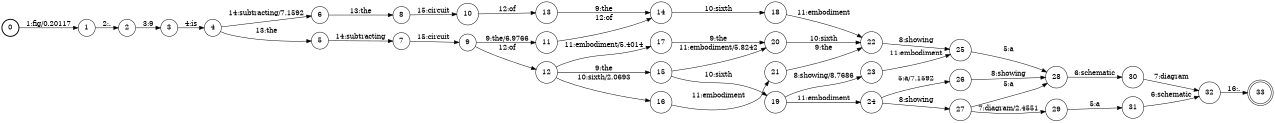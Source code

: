 digraph FST {
rankdir = LR;
size = "8.5,11";
label = "";
center = 1;
orientation = Portrait;
ranksep = "0.4";
nodesep = "0.25";
0 [label = "0", shape = circle, style = bold, fontsize = 14]
	0 -> 1 [label = "1:fig/0.20117", fontsize = 14];
1 [label = "1", shape = circle, style = solid, fontsize = 14]
	1 -> 2 [label = "2:.", fontsize = 14];
2 [label = "2", shape = circle, style = solid, fontsize = 14]
	2 -> 3 [label = "3:9", fontsize = 14];
3 [label = "3", shape = circle, style = solid, fontsize = 14]
	3 -> 4 [label = "4:is", fontsize = 14];
4 [label = "4", shape = circle, style = solid, fontsize = 14]
	4 -> 5 [label = "13:the", fontsize = 14];
	4 -> 6 [label = "14:subtracting/7.1592", fontsize = 14];
5 [label = "5", shape = circle, style = solid, fontsize = 14]
	5 -> 7 [label = "14:subtracting", fontsize = 14];
6 [label = "6", shape = circle, style = solid, fontsize = 14]
	6 -> 8 [label = "13:the", fontsize = 14];
7 [label = "7", shape = circle, style = solid, fontsize = 14]
	7 -> 9 [label = "15:circuit", fontsize = 14];
8 [label = "8", shape = circle, style = solid, fontsize = 14]
	8 -> 10 [label = "15:circuit", fontsize = 14];
9 [label = "9", shape = circle, style = solid, fontsize = 14]
	9 -> 12 [label = "12:of", fontsize = 14];
	9 -> 11 [label = "9:the/6.9766", fontsize = 14];
10 [label = "10", shape = circle, style = solid, fontsize = 14]
	10 -> 13 [label = "12:of", fontsize = 14];
11 [label = "11", shape = circle, style = solid, fontsize = 14]
	11 -> 14 [label = "12:of", fontsize = 14];
12 [label = "12", shape = circle, style = solid, fontsize = 14]
	12 -> 16 [label = "10:sixth/2.0693", fontsize = 14];
	12 -> 17 [label = "11:embodiment/5.4014", fontsize = 14];
	12 -> 15 [label = "9:the", fontsize = 14];
13 [label = "13", shape = circle, style = solid, fontsize = 14]
	13 -> 14 [label = "9:the", fontsize = 14];
14 [label = "14", shape = circle, style = solid, fontsize = 14]
	14 -> 18 [label = "10:sixth", fontsize = 14];
15 [label = "15", shape = circle, style = solid, fontsize = 14]
	15 -> 19 [label = "10:sixth", fontsize = 14];
	15 -> 20 [label = "11:embodiment/5.8242", fontsize = 14];
16 [label = "16", shape = circle, style = solid, fontsize = 14]
	16 -> 21 [label = "11:embodiment", fontsize = 14];
17 [label = "17", shape = circle, style = solid, fontsize = 14]
	17 -> 20 [label = "9:the", fontsize = 14];
18 [label = "18", shape = circle, style = solid, fontsize = 14]
	18 -> 22 [label = "11:embodiment", fontsize = 14];
19 [label = "19", shape = circle, style = solid, fontsize = 14]
	19 -> 23 [label = "8:showing/8.7686", fontsize = 14];
	19 -> 24 [label = "11:embodiment", fontsize = 14];
20 [label = "20", shape = circle, style = solid, fontsize = 14]
	20 -> 22 [label = "10:sixth", fontsize = 14];
21 [label = "21", shape = circle, style = solid, fontsize = 14]
	21 -> 22 [label = "9:the", fontsize = 14];
22 [label = "22", shape = circle, style = solid, fontsize = 14]
	22 -> 25 [label = "8:showing", fontsize = 14];
23 [label = "23", shape = circle, style = solid, fontsize = 14]
	23 -> 25 [label = "11:embodiment", fontsize = 14];
24 [label = "24", shape = circle, style = solid, fontsize = 14]
	24 -> 26 [label = "5:a/7.1592", fontsize = 14];
	24 -> 27 [label = "8:showing", fontsize = 14];
25 [label = "25", shape = circle, style = solid, fontsize = 14]
	25 -> 28 [label = "5:a", fontsize = 14];
26 [label = "26", shape = circle, style = solid, fontsize = 14]
	26 -> 28 [label = "8:showing", fontsize = 14];
27 [label = "27", shape = circle, style = solid, fontsize = 14]
	27 -> 28 [label = "5:a", fontsize = 14];
	27 -> 29 [label = "7:diagram/2.4551", fontsize = 14];
28 [label = "28", shape = circle, style = solid, fontsize = 14]
	28 -> 30 [label = "6:schematic", fontsize = 14];
29 [label = "29", shape = circle, style = solid, fontsize = 14]
	29 -> 31 [label = "5:a", fontsize = 14];
30 [label = "30", shape = circle, style = solid, fontsize = 14]
	30 -> 32 [label = "7:diagram", fontsize = 14];
31 [label = "31", shape = circle, style = solid, fontsize = 14]
	31 -> 32 [label = "6:schematic", fontsize = 14];
32 [label = "32", shape = circle, style = solid, fontsize = 14]
	32 -> 33 [label = "16:.", fontsize = 14];
33 [label = "33", shape = doublecircle, style = solid, fontsize = 14]
}
